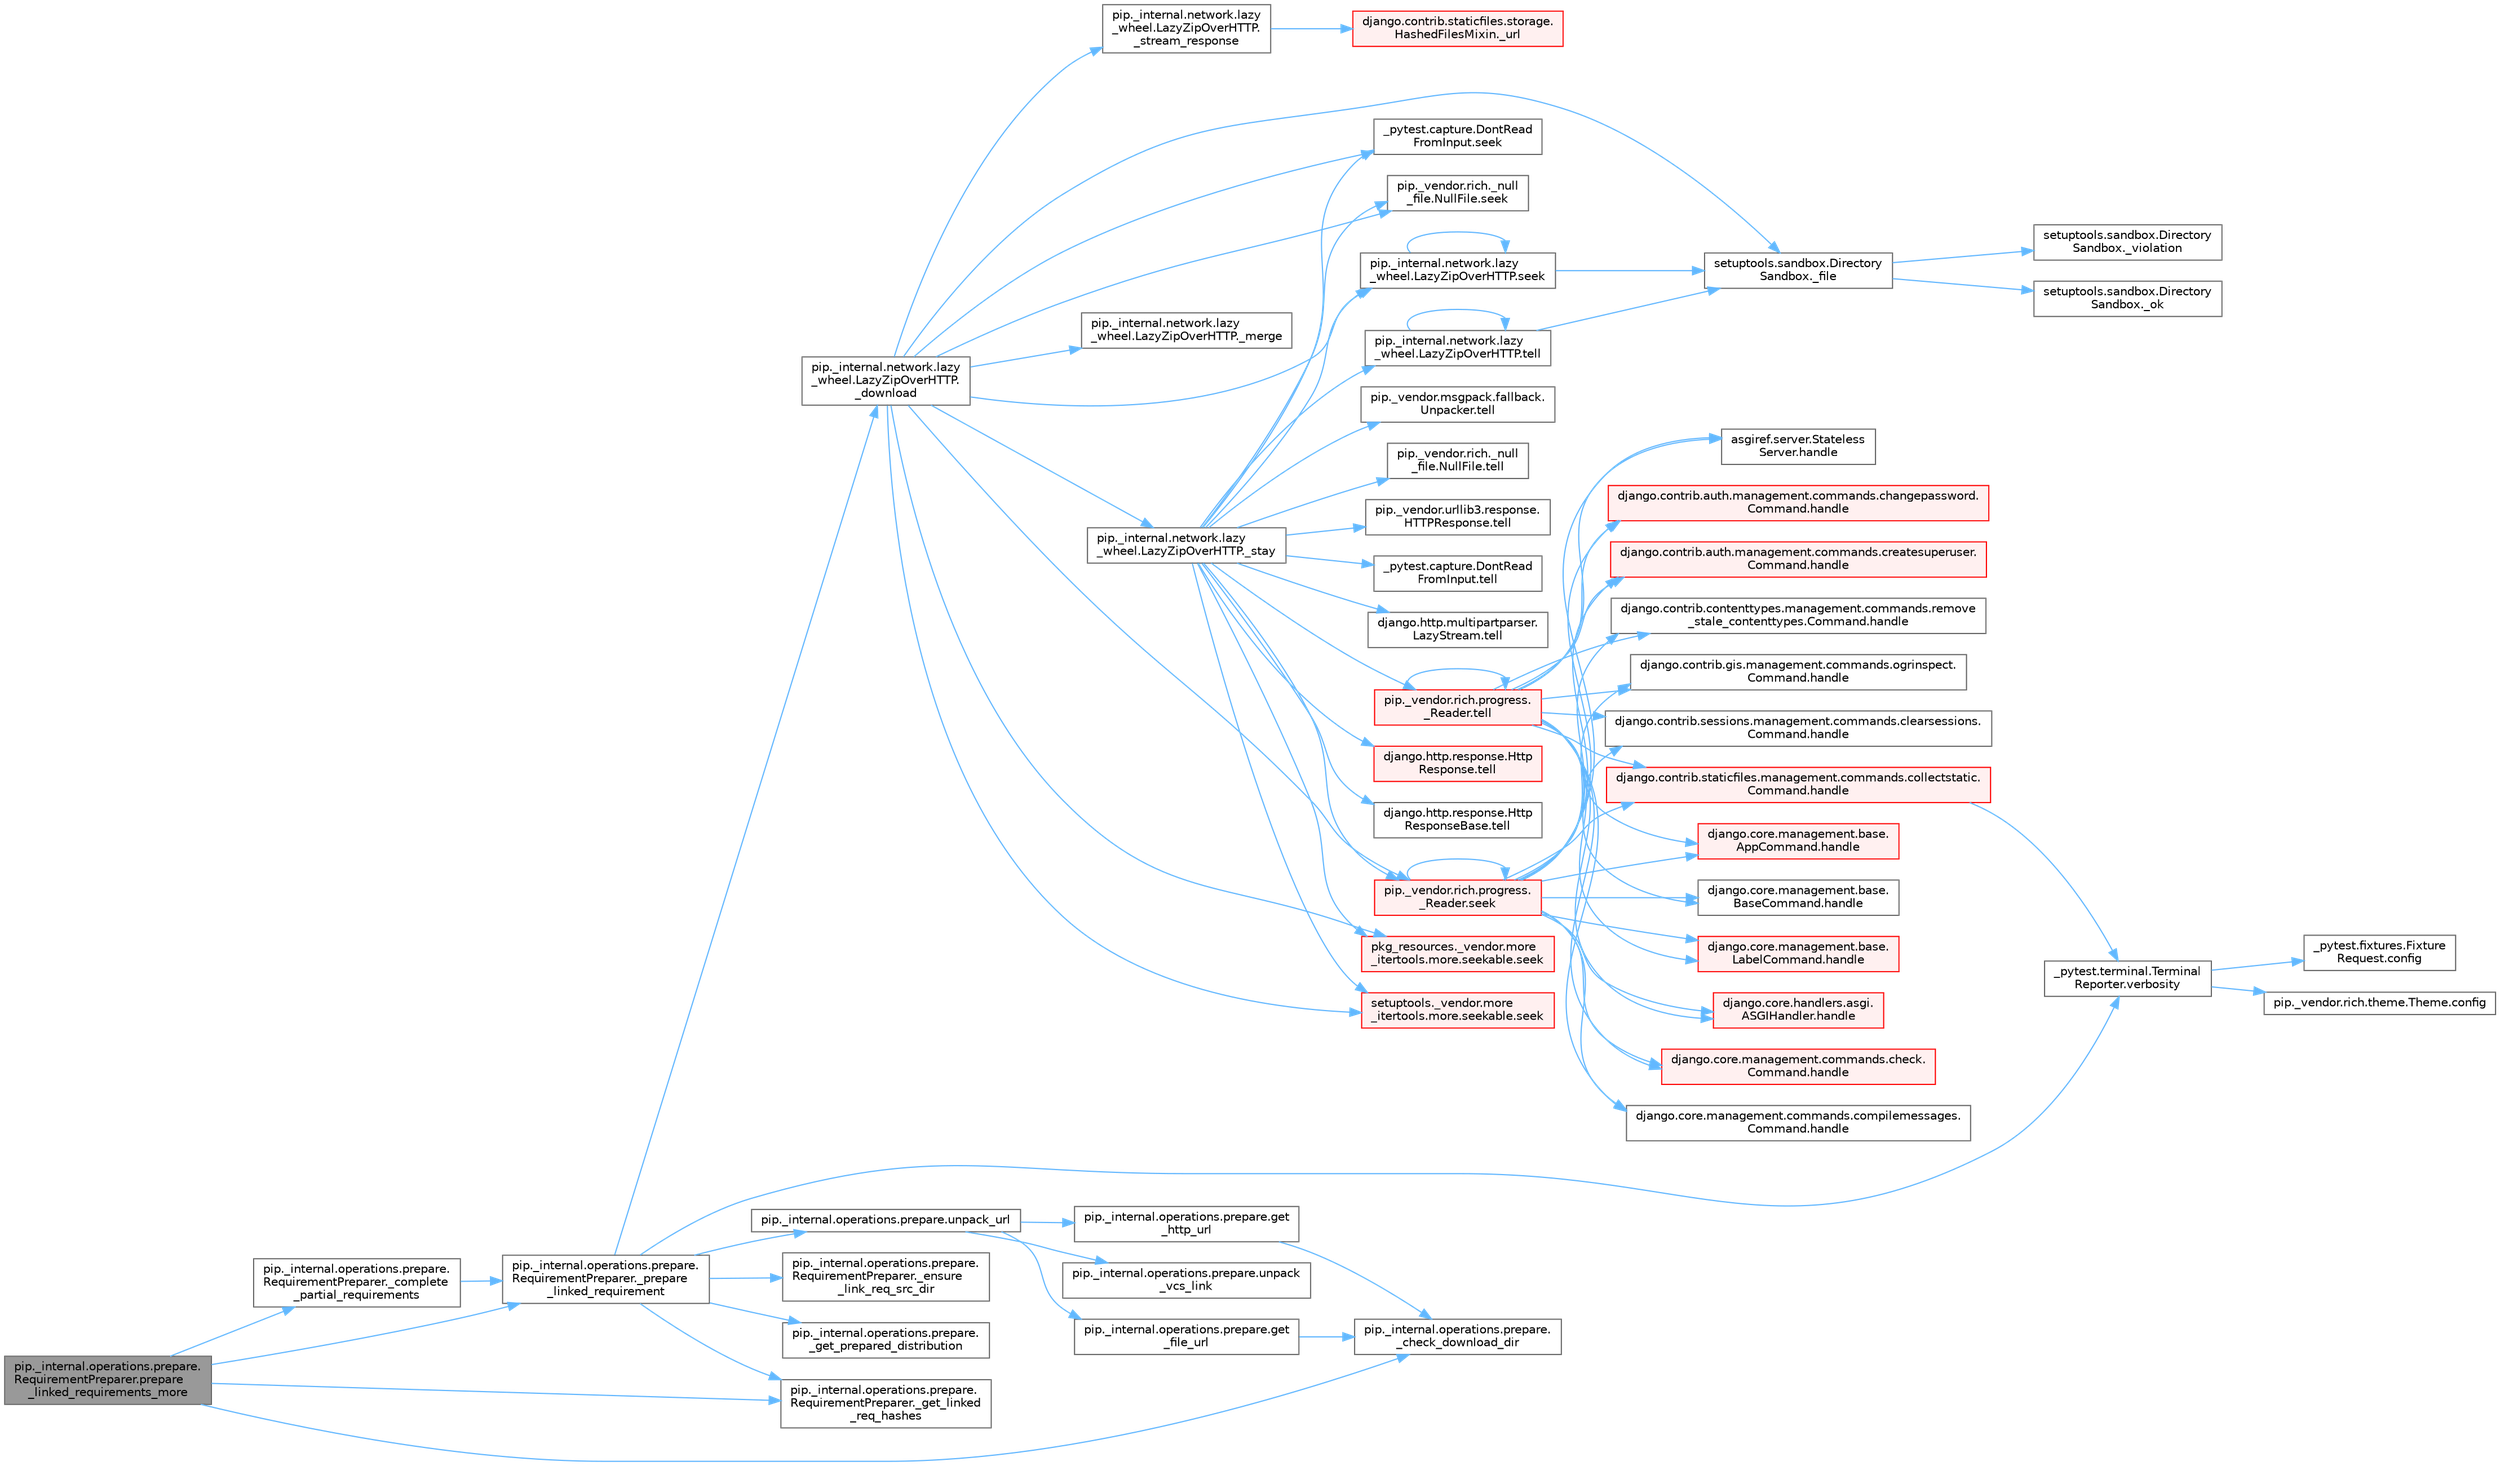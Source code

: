 digraph "pip._internal.operations.prepare.RequirementPreparer.prepare_linked_requirements_more"
{
 // LATEX_PDF_SIZE
  bgcolor="transparent";
  edge [fontname=Helvetica,fontsize=10,labelfontname=Helvetica,labelfontsize=10];
  node [fontname=Helvetica,fontsize=10,shape=box,height=0.2,width=0.4];
  rankdir="LR";
  Node1 [id="Node000001",label="pip._internal.operations.prepare.\lRequirementPreparer.prepare\l_linked_requirements_more",height=0.2,width=0.4,color="gray40", fillcolor="grey60", style="filled", fontcolor="black",tooltip=" "];
  Node1 -> Node2 [id="edge1_Node000001_Node000002",color="steelblue1",style="solid",tooltip=" "];
  Node2 [id="Node000002",label="pip._internal.operations.prepare.\l_check_download_dir",height=0.2,width=0.4,color="grey40", fillcolor="white", style="filled",URL="$namespacepip_1_1__internal_1_1operations_1_1prepare.html#ad22bf58e53e7145b7285a53791c13d8e",tooltip=" "];
  Node1 -> Node3 [id="edge2_Node000001_Node000003",color="steelblue1",style="solid",tooltip=" "];
  Node3 [id="Node000003",label="pip._internal.operations.prepare.\lRequirementPreparer._complete\l_partial_requirements",height=0.2,width=0.4,color="grey40", fillcolor="white", style="filled",URL="$classpip_1_1__internal_1_1operations_1_1prepare_1_1_requirement_preparer.html#aab622d384cbec0045f3f25f5d9a38c47",tooltip=" "];
  Node3 -> Node4 [id="edge3_Node000003_Node000004",color="steelblue1",style="solid",tooltip=" "];
  Node4 [id="Node000004",label="pip._internal.operations.prepare.\lRequirementPreparer._prepare\l_linked_requirement",height=0.2,width=0.4,color="grey40", fillcolor="white", style="filled",URL="$classpip_1_1__internal_1_1operations_1_1prepare_1_1_requirement_preparer.html#a1dd825f0089e12140b034ff21ef38093",tooltip=" "];
  Node4 -> Node5 [id="edge4_Node000004_Node000005",color="steelblue1",style="solid",tooltip=" "];
  Node5 [id="Node000005",label="pip._internal.network.lazy\l_wheel.LazyZipOverHTTP.\l_download",height=0.2,width=0.4,color="grey40", fillcolor="white", style="filled",URL="$classpip_1_1__internal_1_1network_1_1lazy__wheel_1_1_lazy_zip_over_h_t_t_p.html#ad2434541dbceb1d56f3982d08a80a3ad",tooltip=" "];
  Node5 -> Node6 [id="edge5_Node000005_Node000006",color="steelblue1",style="solid",tooltip=" "];
  Node6 [id="Node000006",label="setuptools.sandbox.Directory\lSandbox._file",height=0.2,width=0.4,color="grey40", fillcolor="white", style="filled",URL="$classsetuptools_1_1sandbox_1_1_directory_sandbox.html#acf799106ef73553cbfdf57cc16babd98",tooltip=" "];
  Node6 -> Node7 [id="edge6_Node000006_Node000007",color="steelblue1",style="solid",tooltip=" "];
  Node7 [id="Node000007",label="setuptools.sandbox.Directory\lSandbox._ok",height=0.2,width=0.4,color="grey40", fillcolor="white", style="filled",URL="$classsetuptools_1_1sandbox_1_1_directory_sandbox.html#abfdcff9b89e73dd53456f61f8e4faffe",tooltip=" "];
  Node6 -> Node8 [id="edge7_Node000006_Node000008",color="steelblue1",style="solid",tooltip=" "];
  Node8 [id="Node000008",label="setuptools.sandbox.Directory\lSandbox._violation",height=0.2,width=0.4,color="grey40", fillcolor="white", style="filled",URL="$classsetuptools_1_1sandbox_1_1_directory_sandbox.html#a8c89d3b8ec435167b115d5baa50e244f",tooltip=" "];
  Node5 -> Node9 [id="edge8_Node000005_Node000009",color="steelblue1",style="solid",tooltip=" "];
  Node9 [id="Node000009",label="pip._internal.network.lazy\l_wheel.LazyZipOverHTTP._merge",height=0.2,width=0.4,color="grey40", fillcolor="white", style="filled",URL="$classpip_1_1__internal_1_1network_1_1lazy__wheel_1_1_lazy_zip_over_h_t_t_p.html#a6288904450caaae6fc0886538c51aa45",tooltip=" "];
  Node5 -> Node10 [id="edge9_Node000005_Node000010",color="steelblue1",style="solid",tooltip=" "];
  Node10 [id="Node000010",label="pip._internal.network.lazy\l_wheel.LazyZipOverHTTP._stay",height=0.2,width=0.4,color="grey40", fillcolor="white", style="filled",URL="$classpip_1_1__internal_1_1network_1_1lazy__wheel_1_1_lazy_zip_over_h_t_t_p.html#a757f463c119369d7ac94764fa5d8b053",tooltip=" "];
  Node10 -> Node11 [id="edge10_Node000010_Node000011",color="steelblue1",style="solid",tooltip=" "];
  Node11 [id="Node000011",label="_pytest.capture.DontRead\lFromInput.seek",height=0.2,width=0.4,color="grey40", fillcolor="white", style="filled",URL="$class__pytest_1_1capture_1_1_dont_read_from_input.html#ad64c2c2ee226dfd47d613334303ea339",tooltip=" "];
  Node10 -> Node12 [id="edge11_Node000010_Node000012",color="steelblue1",style="solid",tooltip=" "];
  Node12 [id="Node000012",label="pip._internal.network.lazy\l_wheel.LazyZipOverHTTP.seek",height=0.2,width=0.4,color="grey40", fillcolor="white", style="filled",URL="$classpip_1_1__internal_1_1network_1_1lazy__wheel_1_1_lazy_zip_over_h_t_t_p.html#ada98bb65dd121f36ea9da51a44a9e22f",tooltip=" "];
  Node12 -> Node6 [id="edge12_Node000012_Node000006",color="steelblue1",style="solid",tooltip=" "];
  Node12 -> Node12 [id="edge13_Node000012_Node000012",color="steelblue1",style="solid",tooltip=" "];
  Node10 -> Node13 [id="edge14_Node000010_Node000013",color="steelblue1",style="solid",tooltip=" "];
  Node13 [id="Node000013",label="pip._vendor.rich._null\l_file.NullFile.seek",height=0.2,width=0.4,color="grey40", fillcolor="white", style="filled",URL="$classpip_1_1__vendor_1_1rich_1_1__null__file_1_1_null_file.html#aba95a7be77f8ed1d9abc7643996bf6b0",tooltip=" "];
  Node10 -> Node14 [id="edge15_Node000010_Node000014",color="steelblue1",style="solid",tooltip=" "];
  Node14 [id="Node000014",label="pip._vendor.rich.progress.\l_Reader.seek",height=0.2,width=0.4,color="red", fillcolor="#FFF0F0", style="filled",URL="$classpip_1_1__vendor_1_1rich_1_1progress_1_1___reader.html#a8577bcef22b050ec6d7b7cb2ce1b9053",tooltip=" "];
  Node14 -> Node15 [id="edge16_Node000014_Node000015",color="steelblue1",style="solid",tooltip=" "];
  Node15 [id="Node000015",label="asgiref.server.Stateless\lServer.handle",height=0.2,width=0.4,color="grey40", fillcolor="white", style="filled",URL="$classasgiref_1_1server_1_1_stateless_server.html#a35cf023938b43f40945fa4c4072ffbc1",tooltip=" "];
  Node14 -> Node16 [id="edge17_Node000014_Node000016",color="steelblue1",style="solid",tooltip=" "];
  Node16 [id="Node000016",label="django.contrib.auth.management.commands.changepassword.\lCommand.handle",height=0.2,width=0.4,color="red", fillcolor="#FFF0F0", style="filled",URL="$classdjango_1_1contrib_1_1auth_1_1management_1_1commands_1_1changepassword_1_1_command.html#a8967db67e9ba34055e8053ad062d9006",tooltip=" "];
  Node14 -> Node18 [id="edge18_Node000014_Node000018",color="steelblue1",style="solid",tooltip=" "];
  Node18 [id="Node000018",label="django.contrib.auth.management.commands.createsuperuser.\lCommand.handle",height=0.2,width=0.4,color="red", fillcolor="#FFF0F0", style="filled",URL="$classdjango_1_1contrib_1_1auth_1_1management_1_1commands_1_1createsuperuser_1_1_command.html#acc63f22a8181da25db0750a091470287",tooltip=" "];
  Node14 -> Node22 [id="edge19_Node000014_Node000022",color="steelblue1",style="solid",tooltip=" "];
  Node22 [id="Node000022",label="django.contrib.contenttypes.management.commands.remove\l_stale_contenttypes.Command.handle",height=0.2,width=0.4,color="grey40", fillcolor="white", style="filled",URL="$classdjango_1_1contrib_1_1contenttypes_1_1management_1_1commands_1_1remove__stale__contenttypes_1_1_command.html#a4877da71ed28ae791e138ba2fbf1dffe",tooltip=" "];
  Node14 -> Node23 [id="edge20_Node000014_Node000023",color="steelblue1",style="solid",tooltip=" "];
  Node23 [id="Node000023",label="django.contrib.gis.management.commands.ogrinspect.\lCommand.handle",height=0.2,width=0.4,color="grey40", fillcolor="white", style="filled",URL="$classdjango_1_1contrib_1_1gis_1_1management_1_1commands_1_1ogrinspect_1_1_command.html#ae6396324a38c7fcad96d9521034036b7",tooltip=" "];
  Node14 -> Node24 [id="edge21_Node000014_Node000024",color="steelblue1",style="solid",tooltip=" "];
  Node24 [id="Node000024",label="django.contrib.sessions.management.commands.clearsessions.\lCommand.handle",height=0.2,width=0.4,color="grey40", fillcolor="white", style="filled",URL="$classdjango_1_1contrib_1_1sessions_1_1management_1_1commands_1_1clearsessions_1_1_command.html#a729564a5d4b467fcc23bc0f9a4fa07c8",tooltip=" "];
  Node14 -> Node25 [id="edge22_Node000014_Node000025",color="steelblue1",style="solid",tooltip=" "];
  Node25 [id="Node000025",label="django.contrib.staticfiles.management.commands.collectstatic.\lCommand.handle",height=0.2,width=0.4,color="red", fillcolor="#FFF0F0", style="filled",URL="$classdjango_1_1contrib_1_1staticfiles_1_1management_1_1commands_1_1collectstatic_1_1_command.html#a77042fe151f5e5c26990bdd187c9f21e",tooltip=" "];
  Node25 -> Node1080 [id="edge23_Node000025_Node001080",color="steelblue1",style="solid",tooltip=" "];
  Node1080 [id="Node001080",label="_pytest.terminal.Terminal\lReporter.verbosity",height=0.2,width=0.4,color="grey40", fillcolor="white", style="filled",URL="$class__pytest_1_1terminal_1_1_terminal_reporter.html#a620047ffec9ba4f5cca84af25b3adbcf",tooltip=" "];
  Node1080 -> Node119 [id="edge24_Node001080_Node000119",color="steelblue1",style="solid",tooltip=" "];
  Node119 [id="Node000119",label="_pytest.fixtures.Fixture\lRequest.config",height=0.2,width=0.4,color="grey40", fillcolor="white", style="filled",URL="$class__pytest_1_1fixtures_1_1_fixture_request.html#a9ed7b83923283e6cc50ae1c56f68b36d",tooltip=" "];
  Node1080 -> Node120 [id="edge25_Node001080_Node000120",color="steelblue1",style="solid",tooltip=" "];
  Node120 [id="Node000120",label="pip._vendor.rich.theme.Theme.config",height=0.2,width=0.4,color="grey40", fillcolor="white", style="filled",URL="$classpip_1_1__vendor_1_1rich_1_1theme_1_1_theme.html#a66944133178df92a2cc2793b6053a2ea",tooltip=" "];
  Node14 -> Node719 [id="edge26_Node000014_Node000719",color="steelblue1",style="solid",tooltip=" "];
  Node719 [id="Node000719",label="django.core.handlers.asgi.\lASGIHandler.handle",height=0.2,width=0.4,color="red", fillcolor="#FFF0F0", style="filled",URL="$classdjango_1_1core_1_1handlers_1_1asgi_1_1_a_s_g_i_handler.html#ab8bd4217b27960d333b61f7311b7f8ee",tooltip=" "];
  Node14 -> Node729 [id="edge27_Node000014_Node000729",color="steelblue1",style="solid",tooltip=" "];
  Node729 [id="Node000729",label="django.core.management.base.\lAppCommand.handle",height=0.2,width=0.4,color="red", fillcolor="#FFF0F0", style="filled",URL="$classdjango_1_1core_1_1management_1_1base_1_1_app_command.html#ae9ba2e4e61b6a84c5937979789996637",tooltip=" "];
  Node14 -> Node732 [id="edge28_Node000014_Node000732",color="steelblue1",style="solid",tooltip=" "];
  Node732 [id="Node000732",label="django.core.management.base.\lBaseCommand.handle",height=0.2,width=0.4,color="grey40", fillcolor="white", style="filled",URL="$classdjango_1_1core_1_1management_1_1base_1_1_base_command.html#a52656ddf33d25f682f484c5d505a811d",tooltip=" "];
  Node14 -> Node733 [id="edge29_Node000014_Node000733",color="steelblue1",style="solid",tooltip=" "];
  Node733 [id="Node000733",label="django.core.management.base.\lLabelCommand.handle",height=0.2,width=0.4,color="red", fillcolor="#FFF0F0", style="filled",URL="$classdjango_1_1core_1_1management_1_1base_1_1_label_command.html#a5c44b4382ba6b7ead19c692f18811a09",tooltip=" "];
  Node14 -> Node736 [id="edge30_Node000014_Node000736",color="steelblue1",style="solid",tooltip=" "];
  Node736 [id="Node000736",label="django.core.management.commands.check.\lCommand.handle",height=0.2,width=0.4,color="red", fillcolor="#FFF0F0", style="filled",URL="$classdjango_1_1core_1_1management_1_1commands_1_1check_1_1_command.html#a4170f8ebcb94254dfffabf874e7c8a37",tooltip=" "];
  Node14 -> Node3102 [id="edge31_Node000014_Node003102",color="steelblue1",style="solid",tooltip=" "];
  Node3102 [id="Node003102",label="django.core.management.commands.compilemessages.\lCommand.handle",height=0.2,width=0.4,color="grey40", fillcolor="white", style="filled",URL="$classdjango_1_1core_1_1management_1_1commands_1_1compilemessages_1_1_command.html#a9567423b370d867833616c271a896ea4",tooltip=" "];
  Node14 -> Node14 [id="edge32_Node000014_Node000014",color="steelblue1",style="solid",tooltip=" "];
  Node10 -> Node263 [id="edge33_Node000010_Node000263",color="steelblue1",style="solid",tooltip=" "];
  Node263 [id="Node000263",label="pkg_resources._vendor.more\l_itertools.more.seekable.seek",height=0.2,width=0.4,color="red", fillcolor="#FFF0F0", style="filled",URL="$classpkg__resources_1_1__vendor_1_1more__itertools_1_1more_1_1seekable.html#a43fb97405b207943d88386dbde476ab8",tooltip=" "];
  Node10 -> Node266 [id="edge34_Node000010_Node000266",color="steelblue1",style="solid",tooltip=" "];
  Node266 [id="Node000266",label="setuptools._vendor.more\l_itertools.more.seekable.seek",height=0.2,width=0.4,color="red", fillcolor="#FFF0F0", style="filled",URL="$classsetuptools_1_1__vendor_1_1more__itertools_1_1more_1_1seekable.html#a0b97c973a001206b613aceec779eae34",tooltip=" "];
  Node10 -> Node4298 [id="edge35_Node000010_Node004298",color="steelblue1",style="solid",tooltip=" "];
  Node4298 [id="Node004298",label="_pytest.capture.DontRead\lFromInput.tell",height=0.2,width=0.4,color="grey40", fillcolor="white", style="filled",URL="$class__pytest_1_1capture_1_1_dont_read_from_input.html#aa7b2de0d7851f2763c05f4f00099eef0",tooltip=" "];
  Node10 -> Node4299 [id="edge36_Node000010_Node004299",color="steelblue1",style="solid",tooltip=" "];
  Node4299 [id="Node004299",label="django.http.multipartparser.\lLazyStream.tell",height=0.2,width=0.4,color="grey40", fillcolor="white", style="filled",URL="$classdjango_1_1http_1_1multipartparser_1_1_lazy_stream.html#a041c0b87d9478cc8f8d6d9782e8ca314",tooltip=" "];
  Node10 -> Node4300 [id="edge37_Node000010_Node004300",color="steelblue1",style="solid",tooltip=" "];
  Node4300 [id="Node004300",label="django.http.response.Http\lResponse.tell",height=0.2,width=0.4,color="red", fillcolor="#FFF0F0", style="filled",URL="$classdjango_1_1http_1_1response_1_1_http_response.html#a3ebb80b8c6b34a25d50f6fe713c8a050",tooltip=" "];
  Node10 -> Node4301 [id="edge38_Node000010_Node004301",color="steelblue1",style="solid",tooltip=" "];
  Node4301 [id="Node004301",label="django.http.response.Http\lResponseBase.tell",height=0.2,width=0.4,color="grey40", fillcolor="white", style="filled",URL="$classdjango_1_1http_1_1response_1_1_http_response_base.html#a7ccc0b9bde9506f5fd208f1af298d399",tooltip=" "];
  Node10 -> Node4302 [id="edge39_Node000010_Node004302",color="steelblue1",style="solid",tooltip=" "];
  Node4302 [id="Node004302",label="pip._internal.network.lazy\l_wheel.LazyZipOverHTTP.tell",height=0.2,width=0.4,color="grey40", fillcolor="white", style="filled",URL="$classpip_1_1__internal_1_1network_1_1lazy__wheel_1_1_lazy_zip_over_h_t_t_p.html#a14b809a6fc259fe59f16bb978c9efda0",tooltip=" "];
  Node4302 -> Node6 [id="edge40_Node004302_Node000006",color="steelblue1",style="solid",tooltip=" "];
  Node4302 -> Node4302 [id="edge41_Node004302_Node004302",color="steelblue1",style="solid",tooltip=" "];
  Node10 -> Node4303 [id="edge42_Node000010_Node004303",color="steelblue1",style="solid",tooltip=" "];
  Node4303 [id="Node004303",label="pip._vendor.msgpack.fallback.\lUnpacker.tell",height=0.2,width=0.4,color="grey40", fillcolor="white", style="filled",URL="$classpip_1_1__vendor_1_1msgpack_1_1fallback_1_1_unpacker.html#ac3aae11ddcd9737659bace1d5991fc60",tooltip=" "];
  Node10 -> Node4304 [id="edge43_Node000010_Node004304",color="steelblue1",style="solid",tooltip=" "];
  Node4304 [id="Node004304",label="pip._vendor.rich._null\l_file.NullFile.tell",height=0.2,width=0.4,color="grey40", fillcolor="white", style="filled",URL="$classpip_1_1__vendor_1_1rich_1_1__null__file_1_1_null_file.html#aa2f738f1ef99100860a7be077642bd78",tooltip=" "];
  Node10 -> Node4305 [id="edge44_Node000010_Node004305",color="steelblue1",style="solid",tooltip=" "];
  Node4305 [id="Node004305",label="pip._vendor.rich.progress.\l_Reader.tell",height=0.2,width=0.4,color="red", fillcolor="#FFF0F0", style="filled",URL="$classpip_1_1__vendor_1_1rich_1_1progress_1_1___reader.html#a4ec4039f47700772d40242efb68da47e",tooltip=" "];
  Node4305 -> Node15 [id="edge45_Node004305_Node000015",color="steelblue1",style="solid",tooltip=" "];
  Node4305 -> Node16 [id="edge46_Node004305_Node000016",color="steelblue1",style="solid",tooltip=" "];
  Node4305 -> Node18 [id="edge47_Node004305_Node000018",color="steelblue1",style="solid",tooltip=" "];
  Node4305 -> Node22 [id="edge48_Node004305_Node000022",color="steelblue1",style="solid",tooltip=" "];
  Node4305 -> Node23 [id="edge49_Node004305_Node000023",color="steelblue1",style="solid",tooltip=" "];
  Node4305 -> Node24 [id="edge50_Node004305_Node000024",color="steelblue1",style="solid",tooltip=" "];
  Node4305 -> Node25 [id="edge51_Node004305_Node000025",color="steelblue1",style="solid",tooltip=" "];
  Node4305 -> Node719 [id="edge52_Node004305_Node000719",color="steelblue1",style="solid",tooltip=" "];
  Node4305 -> Node729 [id="edge53_Node004305_Node000729",color="steelblue1",style="solid",tooltip=" "];
  Node4305 -> Node732 [id="edge54_Node004305_Node000732",color="steelblue1",style="solid",tooltip=" "];
  Node4305 -> Node733 [id="edge55_Node004305_Node000733",color="steelblue1",style="solid",tooltip=" "];
  Node4305 -> Node736 [id="edge56_Node004305_Node000736",color="steelblue1",style="solid",tooltip=" "];
  Node4305 -> Node3102 [id="edge57_Node004305_Node003102",color="steelblue1",style="solid",tooltip=" "];
  Node4305 -> Node4305 [id="edge58_Node004305_Node004305",color="steelblue1",style="solid",tooltip=" "];
  Node10 -> Node4306 [id="edge59_Node000010_Node004306",color="steelblue1",style="solid",tooltip=" "];
  Node4306 [id="Node004306",label="pip._vendor.urllib3.response.\lHTTPResponse.tell",height=0.2,width=0.4,color="grey40", fillcolor="white", style="filled",URL="$classpip_1_1__vendor_1_1urllib3_1_1response_1_1_h_t_t_p_response.html#a364cafc5e7b9838c122887df2aba1d80",tooltip=" "];
  Node5 -> Node4528 [id="edge60_Node000005_Node004528",color="steelblue1",style="solid",tooltip=" "];
  Node4528 [id="Node004528",label="pip._internal.network.lazy\l_wheel.LazyZipOverHTTP.\l_stream_response",height=0.2,width=0.4,color="grey40", fillcolor="white", style="filled",URL="$classpip_1_1__internal_1_1network_1_1lazy__wheel_1_1_lazy_zip_over_h_t_t_p.html#a0219c4671a1527dbd42f4011238984ac",tooltip=" "];
  Node4528 -> Node2115 [id="edge61_Node004528_Node002115",color="steelblue1",style="solid",tooltip=" "];
  Node2115 [id="Node002115",label="django.contrib.staticfiles.storage.\lHashedFilesMixin._url",height=0.2,width=0.4,color="red", fillcolor="#FFF0F0", style="filled",URL="$classdjango_1_1contrib_1_1staticfiles_1_1storage_1_1_hashed_files_mixin.html#a998d69b32b054ac5726f5036e7dfbdf3",tooltip=" "];
  Node5 -> Node11 [id="edge62_Node000005_Node000011",color="steelblue1",style="solid",tooltip=" "];
  Node5 -> Node12 [id="edge63_Node000005_Node000012",color="steelblue1",style="solid",tooltip=" "];
  Node5 -> Node13 [id="edge64_Node000005_Node000013",color="steelblue1",style="solid",tooltip=" "];
  Node5 -> Node14 [id="edge65_Node000005_Node000014",color="steelblue1",style="solid",tooltip=" "];
  Node5 -> Node263 [id="edge66_Node000005_Node000263",color="steelblue1",style="solid",tooltip=" "];
  Node5 -> Node266 [id="edge67_Node000005_Node000266",color="steelblue1",style="solid",tooltip=" "];
  Node4 -> Node4529 [id="edge68_Node000004_Node004529",color="steelblue1",style="solid",tooltip=" "];
  Node4529 [id="Node004529",label="pip._internal.operations.prepare.\lRequirementPreparer._ensure\l_link_req_src_dir",height=0.2,width=0.4,color="grey40", fillcolor="white", style="filled",URL="$classpip_1_1__internal_1_1operations_1_1prepare_1_1_requirement_preparer.html#a6d72e1cd24da2d52939621d57d1a8d37",tooltip=" "];
  Node4 -> Node4530 [id="edge69_Node000004_Node004530",color="steelblue1",style="solid",tooltip=" "];
  Node4530 [id="Node004530",label="pip._internal.operations.prepare.\lRequirementPreparer._get_linked\l_req_hashes",height=0.2,width=0.4,color="grey40", fillcolor="white", style="filled",URL="$classpip_1_1__internal_1_1operations_1_1prepare_1_1_requirement_preparer.html#a9389cda774f9a4ba3cf6f2221f72168f",tooltip=" "];
  Node4 -> Node4531 [id="edge70_Node000004_Node004531",color="steelblue1",style="solid",tooltip=" "];
  Node4531 [id="Node004531",label="pip._internal.operations.prepare.\l_get_prepared_distribution",height=0.2,width=0.4,color="grey40", fillcolor="white", style="filled",URL="$namespacepip_1_1__internal_1_1operations_1_1prepare.html#acd7b7e54a45dcc70587e659d8cb9954f",tooltip=" "];
  Node4 -> Node4532 [id="edge71_Node000004_Node004532",color="steelblue1",style="solid",tooltip=" "];
  Node4532 [id="Node004532",label="pip._internal.operations.prepare.unpack_url",height=0.2,width=0.4,color="grey40", fillcolor="white", style="filled",URL="$namespacepip_1_1__internal_1_1operations_1_1prepare.html#a7955a8db1f1b373859a4e11a3c299928",tooltip=" "];
  Node4532 -> Node4533 [id="edge72_Node004532_Node004533",color="steelblue1",style="solid",tooltip=" "];
  Node4533 [id="Node004533",label="pip._internal.operations.prepare.get\l_file_url",height=0.2,width=0.4,color="grey40", fillcolor="white", style="filled",URL="$namespacepip_1_1__internal_1_1operations_1_1prepare.html#a5d8b867a97668a3e949154707976440d",tooltip=" "];
  Node4533 -> Node2 [id="edge73_Node004533_Node000002",color="steelblue1",style="solid",tooltip=" "];
  Node4532 -> Node4534 [id="edge74_Node004532_Node004534",color="steelblue1",style="solid",tooltip=" "];
  Node4534 [id="Node004534",label="pip._internal.operations.prepare.get\l_http_url",height=0.2,width=0.4,color="grey40", fillcolor="white", style="filled",URL="$namespacepip_1_1__internal_1_1operations_1_1prepare.html#a70b566fd1a3613122bf33ae602099834",tooltip=" "];
  Node4534 -> Node2 [id="edge75_Node004534_Node000002",color="steelblue1",style="solid",tooltip=" "];
  Node4532 -> Node4535 [id="edge76_Node004532_Node004535",color="steelblue1",style="solid",tooltip=" "];
  Node4535 [id="Node004535",label="pip._internal.operations.prepare.unpack\l_vcs_link",height=0.2,width=0.4,color="grey40", fillcolor="white", style="filled",URL="$namespacepip_1_1__internal_1_1operations_1_1prepare.html#abdb2579b05c698f70b8e636ba0712c22",tooltip=" "];
  Node4 -> Node1080 [id="edge77_Node000004_Node001080",color="steelblue1",style="solid",tooltip=" "];
  Node1 -> Node4530 [id="edge78_Node000001_Node004530",color="steelblue1",style="solid",tooltip=" "];
  Node1 -> Node4 [id="edge79_Node000001_Node000004",color="steelblue1",style="solid",tooltip=" "];
}
